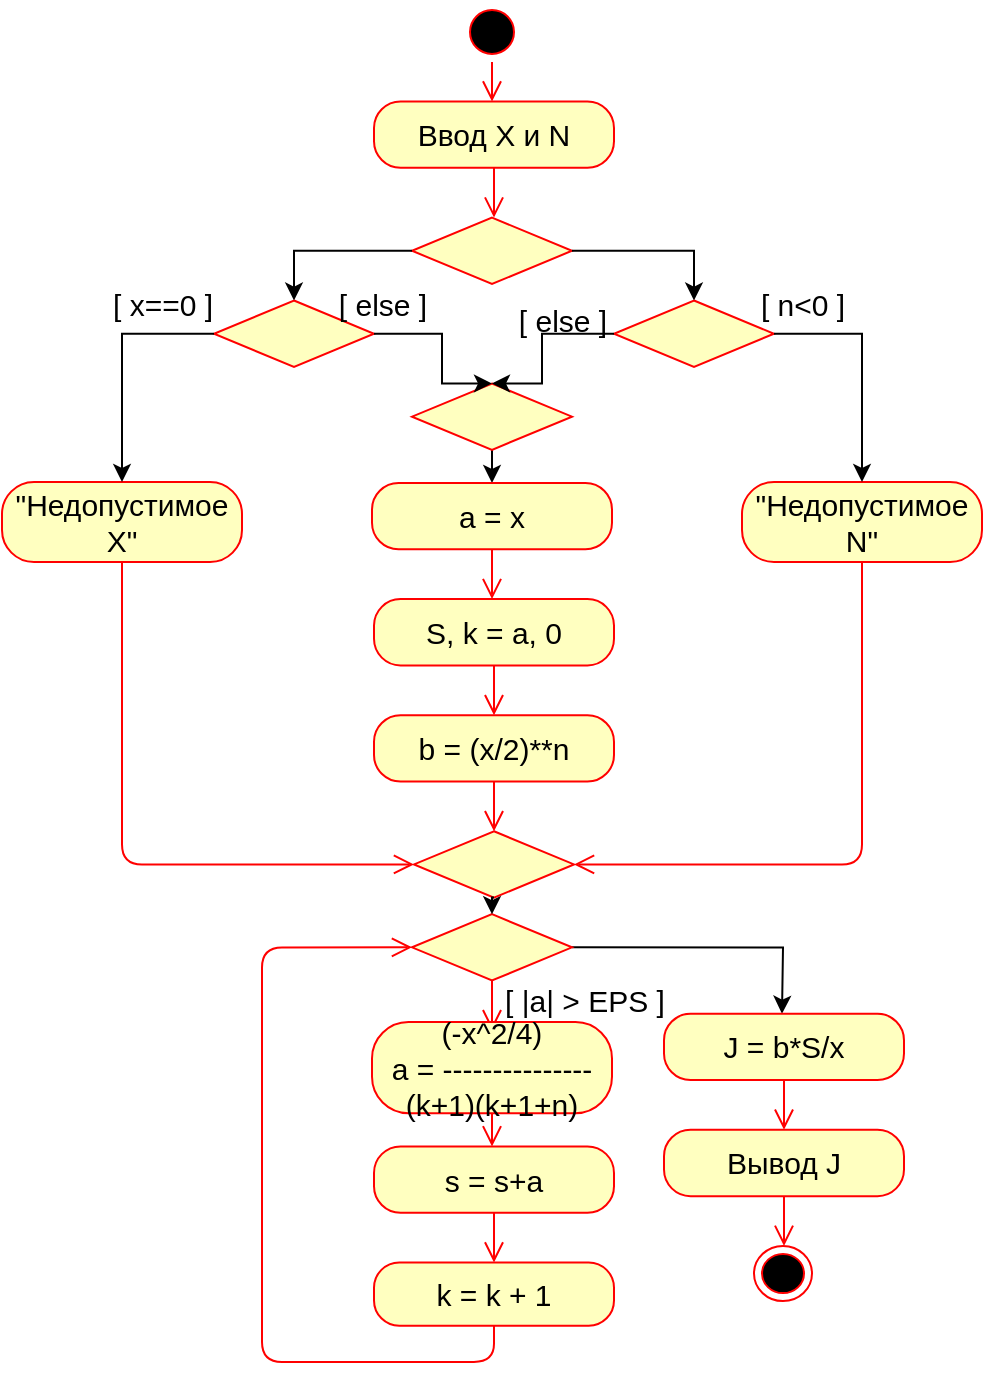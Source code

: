 <mxfile version="14.6.6" type="device"><diagram name="Page-1" id="e7e014a7-5840-1c2e-5031-d8a46d1fe8dd"><mxGraphModel dx="1456" dy="757" grid="1" gridSize="10" guides="1" tooltips="1" connect="1" arrows="1" fold="1" page="1" pageScale="1" pageWidth="1169" pageHeight="826" background="#ffffff" math="0" shadow="0"><root><mxCell id="0"/><mxCell id="1" parent="0"/><mxCell id="k2ri6NFKGsfVW1ohAIm6-52" value="&quot;Недопустимое Х&quot;" style="rounded=1;whiteSpace=wrap;html=1;arcSize=40;fontColor=#000000;fillColor=#ffffc0;strokeColor=#ff0000;fontSize=15;" vertex="1" parent="1"><mxGeometry x="50" y="270" width="120" height="40" as="geometry"/></mxCell><mxCell id="k2ri6NFKGsfVW1ohAIm6-62" value="&quot;Недопустимое N&quot;" style="rounded=1;whiteSpace=wrap;html=1;arcSize=40;fontColor=#000000;fillColor=#ffffc0;strokeColor=#ff0000;fontSize=15;" vertex="1" parent="1"><mxGeometry x="420" y="270" width="120" height="40" as="geometry"/></mxCell><mxCell id="k2ri6NFKGsfVW1ohAIm6-96" value="" style="group" vertex="1" connectable="0" parent="1"><mxGeometry x="95" y="30" width="406" height="680" as="geometry"/></mxCell><mxCell id="k2ri6NFKGsfVW1ohAIm6-41" value="" style="ellipse;html=1;shape=startState;fillColor=#000000;strokeColor=#ff0000;fontSize=15;" vertex="1" parent="k2ri6NFKGsfVW1ohAIm6-96"><mxGeometry x="185" width="30" height="30" as="geometry"/></mxCell><mxCell id="k2ri6NFKGsfVW1ohAIm6-42" value="" style="edgeStyle=orthogonalEdgeStyle;html=1;verticalAlign=bottom;endArrow=open;endSize=8;strokeColor=#ff0000;fontSize=15;" edge="1" source="k2ri6NFKGsfVW1ohAIm6-41" parent="k2ri6NFKGsfVW1ohAIm6-96"><mxGeometry relative="1" as="geometry"><mxPoint x="200" y="49.756" as="targetPoint"/></mxGeometry></mxCell><mxCell id="k2ri6NFKGsfVW1ohAIm6-43" value="Ввод Х и N" style="rounded=1;whiteSpace=wrap;html=1;arcSize=40;fontColor=#000000;fillColor=#ffffc0;strokeColor=#ff0000;fontSize=15;" vertex="1" parent="k2ri6NFKGsfVW1ohAIm6-96"><mxGeometry x="141" y="49.756" width="120" height="33.171" as="geometry"/></mxCell><mxCell id="k2ri6NFKGsfVW1ohAIm6-44" value="" style="edgeStyle=orthogonalEdgeStyle;html=1;verticalAlign=bottom;endArrow=open;endSize=8;strokeColor=#ff0000;fontSize=15;" edge="1" source="k2ri6NFKGsfVW1ohAIm6-43" parent="k2ri6NFKGsfVW1ohAIm6-96"><mxGeometry relative="1" as="geometry"><mxPoint x="201" y="107.805" as="targetPoint"/></mxGeometry></mxCell><mxCell id="k2ri6NFKGsfVW1ohAIm6-45" value="" style="rhombus;whiteSpace=wrap;html=1;fillColor=#ffffc0;strokeColor=#ff0000;fontSize=15;" vertex="1" parent="k2ri6NFKGsfVW1ohAIm6-96"><mxGeometry x="160" y="107.805" width="80" height="33.171" as="geometry"/></mxCell><mxCell id="k2ri6NFKGsfVW1ohAIm6-48" value="" style="rhombus;whiteSpace=wrap;html=1;fillColor=#ffffc0;strokeColor=#ff0000;fontSize=15;" vertex="1" parent="k2ri6NFKGsfVW1ohAIm6-96"><mxGeometry x="61" y="149.268" width="80" height="33.171" as="geometry"/></mxCell><mxCell id="k2ri6NFKGsfVW1ohAIm6-49" value="" style="edgeStyle=orthogonalEdgeStyle;rounded=0;orthogonalLoop=1;jettySize=auto;html=1;fontSize=15;" edge="1" parent="k2ri6NFKGsfVW1ohAIm6-96" source="k2ri6NFKGsfVW1ohAIm6-45" target="k2ri6NFKGsfVW1ohAIm6-48"><mxGeometry relative="1" as="geometry"/></mxCell><mxCell id="k2ri6NFKGsfVW1ohAIm6-50" value="" style="rhombus;whiteSpace=wrap;html=1;fillColor=#ffffc0;strokeColor=#ff0000;fontSize=15;" vertex="1" parent="k2ri6NFKGsfVW1ohAIm6-96"><mxGeometry x="261" y="149.268" width="80" height="33.171" as="geometry"/></mxCell><mxCell id="k2ri6NFKGsfVW1ohAIm6-51" value="" style="edgeStyle=orthogonalEdgeStyle;rounded=0;orthogonalLoop=1;jettySize=auto;html=1;fontSize=15;" edge="1" parent="k2ri6NFKGsfVW1ohAIm6-96" source="k2ri6NFKGsfVW1ohAIm6-45" target="k2ri6NFKGsfVW1ohAIm6-50"><mxGeometry relative="1" as="geometry"/></mxCell><mxCell id="k2ri6NFKGsfVW1ohAIm6-66" style="edgeStyle=orthogonalEdgeStyle;rounded=0;orthogonalLoop=1;jettySize=auto;html=1;exitX=0.5;exitY=1;exitDx=0;exitDy=0;fontSize=15;" edge="1" parent="k2ri6NFKGsfVW1ohAIm6-96" source="k2ri6NFKGsfVW1ohAIm6-57"><mxGeometry relative="1" as="geometry"><mxPoint x="200" y="240.488" as="targetPoint"/><Array as="points"><mxPoint x="200" y="240.488"/><mxPoint x="200" y="240.488"/></Array></mxGeometry></mxCell><mxCell id="k2ri6NFKGsfVW1ohAIm6-57" value="" style="rhombus;whiteSpace=wrap;html=1;fillColor=#ffffc0;strokeColor=#ff0000;fontSize=15;" vertex="1" parent="k2ri6NFKGsfVW1ohAIm6-96"><mxGeometry x="160" y="190.732" width="80" height="33.171" as="geometry"/></mxCell><mxCell id="k2ri6NFKGsfVW1ohAIm6-60" style="edgeStyle=orthogonalEdgeStyle;rounded=0;orthogonalLoop=1;jettySize=auto;html=1;exitX=1;exitY=0.5;exitDx=0;exitDy=0;entryX=0.5;entryY=0;entryDx=0;entryDy=0;fontSize=15;" edge="1" parent="k2ri6NFKGsfVW1ohAIm6-96" source="k2ri6NFKGsfVW1ohAIm6-48" target="k2ri6NFKGsfVW1ohAIm6-57"><mxGeometry relative="1" as="geometry"><mxPoint x="141" y="140.976" as="sourcePoint"/><Array as="points"><mxPoint x="175" y="165.854"/><mxPoint x="175" y="190.732"/></Array></mxGeometry></mxCell><mxCell id="k2ri6NFKGsfVW1ohAIm6-61" style="edgeStyle=orthogonalEdgeStyle;rounded=0;orthogonalLoop=1;jettySize=auto;html=1;exitX=0;exitY=0.5;exitDx=0;exitDy=0;entryX=0.5;entryY=0;entryDx=0;entryDy=0;fontSize=15;" edge="1" parent="k2ri6NFKGsfVW1ohAIm6-96" source="k2ri6NFKGsfVW1ohAIm6-50" target="k2ri6NFKGsfVW1ohAIm6-57"><mxGeometry relative="1" as="geometry"><mxPoint x="261" y="140.976" as="sourcePoint"/><Array as="points"><mxPoint x="225" y="165.854"/><mxPoint x="225" y="190.732"/></Array></mxGeometry></mxCell><mxCell id="k2ri6NFKGsfVW1ohAIm6-67" value="a = x" style="rounded=1;whiteSpace=wrap;html=1;arcSize=40;fontColor=#000000;fillColor=#ffffc0;strokeColor=#ff0000;fontSize=15;" vertex="1" parent="k2ri6NFKGsfVW1ohAIm6-96"><mxGeometry x="140" y="240.488" width="120" height="33.171" as="geometry"/></mxCell><mxCell id="k2ri6NFKGsfVW1ohAIm6-68" value="" style="edgeStyle=orthogonalEdgeStyle;html=1;verticalAlign=bottom;endArrow=open;endSize=8;strokeColor=#ff0000;fontSize=15;" edge="1" source="k2ri6NFKGsfVW1ohAIm6-67" parent="k2ri6NFKGsfVW1ohAIm6-96"><mxGeometry relative="1" as="geometry"><mxPoint x="200" y="298.537" as="targetPoint"/></mxGeometry></mxCell><mxCell id="k2ri6NFKGsfVW1ohAIm6-69" value="S, k = a, 0" style="rounded=1;whiteSpace=wrap;html=1;arcSize=40;fontColor=#000000;fillColor=#ffffc0;strokeColor=#ff0000;fontSize=15;" vertex="1" parent="k2ri6NFKGsfVW1ohAIm6-96"><mxGeometry x="141" y="298.537" width="120" height="33.171" as="geometry"/></mxCell><mxCell id="k2ri6NFKGsfVW1ohAIm6-70" value="" style="edgeStyle=orthogonalEdgeStyle;html=1;verticalAlign=bottom;endArrow=open;endSize=8;strokeColor=#ff0000;fontSize=15;" edge="1" parent="k2ri6NFKGsfVW1ohAIm6-96" source="k2ri6NFKGsfVW1ohAIm6-69"><mxGeometry relative="1" as="geometry"><mxPoint x="201" y="356.585" as="targetPoint"/></mxGeometry></mxCell><mxCell id="k2ri6NFKGsfVW1ohAIm6-71" value="b = (x/2)**n" style="rounded=1;whiteSpace=wrap;html=1;arcSize=40;fontColor=#000000;fillColor=#ffffc0;strokeColor=#ff0000;fontSize=15;" vertex="1" parent="k2ri6NFKGsfVW1ohAIm6-96"><mxGeometry x="141" y="356.585" width="120" height="33.171" as="geometry"/></mxCell><mxCell id="k2ri6NFKGsfVW1ohAIm6-72" value="" style="edgeStyle=orthogonalEdgeStyle;html=1;verticalAlign=bottom;endArrow=open;endSize=8;strokeColor=#ff0000;fontSize=15;" edge="1" parent="k2ri6NFKGsfVW1ohAIm6-96" source="k2ri6NFKGsfVW1ohAIm6-71"><mxGeometry relative="1" as="geometry"><mxPoint x="201" y="414.634" as="targetPoint"/></mxGeometry></mxCell><mxCell id="k2ri6NFKGsfVW1ohAIm6-73" value="" style="rhombus;whiteSpace=wrap;html=1;fillColor=#ffffc0;strokeColor=#ff0000;fontSize=15;" vertex="1" parent="k2ri6NFKGsfVW1ohAIm6-96"><mxGeometry x="161" y="414.634" width="80" height="33.171" as="geometry"/></mxCell><mxCell id="k2ri6NFKGsfVW1ohAIm6-84" style="edgeStyle=orthogonalEdgeStyle;rounded=0;orthogonalLoop=1;jettySize=auto;html=1;exitX=1;exitY=0.5;exitDx=0;exitDy=0;fontSize=15;" edge="1" parent="k2ri6NFKGsfVW1ohAIm6-96" source="k2ri6NFKGsfVW1ohAIm6-74"><mxGeometry relative="1" as="geometry"><mxPoint x="345" y="505.854" as="targetPoint"/></mxGeometry></mxCell><mxCell id="k2ri6NFKGsfVW1ohAIm6-74" value="" style="rhombus;whiteSpace=wrap;html=1;fillColor=#ffffc0;strokeColor=#ff0000;fontSize=15;" vertex="1" parent="k2ri6NFKGsfVW1ohAIm6-96"><mxGeometry x="160" y="456.098" width="80" height="33.171" as="geometry"/></mxCell><mxCell id="k2ri6NFKGsfVW1ohAIm6-77" style="edgeStyle=orthogonalEdgeStyle;rounded=0;orthogonalLoop=1;jettySize=auto;html=1;exitX=0.5;exitY=1;exitDx=0;exitDy=0;entryX=0.5;entryY=0;entryDx=0;entryDy=0;fontSize=15;" edge="1" parent="k2ri6NFKGsfVW1ohAIm6-96" source="k2ri6NFKGsfVW1ohAIm6-73" target="k2ri6NFKGsfVW1ohAIm6-74"><mxGeometry relative="1" as="geometry"/></mxCell><mxCell id="k2ri6NFKGsfVW1ohAIm6-76" value="" style="edgeStyle=orthogonalEdgeStyle;html=1;align=left;verticalAlign=top;endArrow=open;endSize=8;strokeColor=#ff0000;fontSize=15;" edge="1" source="k2ri6NFKGsfVW1ohAIm6-74" parent="k2ri6NFKGsfVW1ohAIm6-96"><mxGeometry x="-0.667" y="25" relative="1" as="geometry"><mxPoint x="200" y="514.146" as="targetPoint"/><Array as="points"><mxPoint x="200" y="514.146"/><mxPoint x="200" y="514.146"/></Array><mxPoint as="offset"/></mxGeometry></mxCell><mxCell id="k2ri6NFKGsfVW1ohAIm6-78" value="(-x^2/4)&lt;br style=&quot;font-size: 15px&quot;&gt;a = ---------------&lt;br style=&quot;font-size: 15px&quot;&gt;(k+1)(k+1+n)" style="rounded=1;whiteSpace=wrap;html=1;arcSize=40;fontColor=#000000;fillColor=#ffffc0;strokeColor=#ff0000;fontSize=15;" vertex="1" parent="k2ri6NFKGsfVW1ohAIm6-96"><mxGeometry x="140" y="510" width="120" height="45.61" as="geometry"/></mxCell><mxCell id="k2ri6NFKGsfVW1ohAIm6-79" value="" style="edgeStyle=orthogonalEdgeStyle;html=1;verticalAlign=bottom;endArrow=open;endSize=8;strokeColor=#ff0000;fontSize=15;" edge="1" parent="k2ri6NFKGsfVW1ohAIm6-96" source="k2ri6NFKGsfVW1ohAIm6-78"><mxGeometry relative="1" as="geometry"><mxPoint x="200" y="572.195" as="targetPoint"/></mxGeometry></mxCell><mxCell id="k2ri6NFKGsfVW1ohAIm6-80" value="s = s+a" style="rounded=1;whiteSpace=wrap;html=1;arcSize=40;fontColor=#000000;fillColor=#ffffc0;strokeColor=#ff0000;fontSize=15;" vertex="1" parent="k2ri6NFKGsfVW1ohAIm6-96"><mxGeometry x="141" y="572.195" width="120" height="33.171" as="geometry"/></mxCell><mxCell id="k2ri6NFKGsfVW1ohAIm6-81" value="" style="edgeStyle=orthogonalEdgeStyle;html=1;verticalAlign=bottom;endArrow=open;endSize=8;strokeColor=#ff0000;fontSize=15;" edge="1" parent="k2ri6NFKGsfVW1ohAIm6-96" source="k2ri6NFKGsfVW1ohAIm6-80"><mxGeometry relative="1" as="geometry"><mxPoint x="201" y="630.244" as="targetPoint"/></mxGeometry></mxCell><mxCell id="k2ri6NFKGsfVW1ohAIm6-82" value="k = k + 1" style="rounded=1;whiteSpace=wrap;html=1;arcSize=40;fontColor=#000000;fillColor=#ffffc0;strokeColor=#ff0000;fontSize=15;" vertex="1" parent="k2ri6NFKGsfVW1ohAIm6-96"><mxGeometry x="141" y="630.242" width="120" height="31.625" as="geometry"/></mxCell><mxCell id="k2ri6NFKGsfVW1ohAIm6-83" value="" style="edgeStyle=orthogonalEdgeStyle;html=1;verticalAlign=bottom;endArrow=open;endSize=8;strokeColor=#ff0000;entryX=0;entryY=0.5;entryDx=0;entryDy=0;fontSize=15;" edge="1" parent="k2ri6NFKGsfVW1ohAIm6-96" source="k2ri6NFKGsfVW1ohAIm6-82" target="k2ri6NFKGsfVW1ohAIm6-74"><mxGeometry relative="1" as="geometry"><mxPoint x="155" y="472.683" as="targetPoint"/><Array as="points"><mxPoint x="201" y="680"/><mxPoint x="85" y="680"/><mxPoint x="85" y="472.683"/></Array></mxGeometry></mxCell><mxCell id="k2ri6NFKGsfVW1ohAIm6-85" value="J = b*S/x" style="rounded=1;whiteSpace=wrap;html=1;arcSize=40;fontColor=#000000;fillColor=#ffffc0;strokeColor=#ff0000;fontSize=15;" vertex="1" parent="k2ri6NFKGsfVW1ohAIm6-96"><mxGeometry x="286" y="505.854" width="120" height="33.171" as="geometry"/></mxCell><mxCell id="k2ri6NFKGsfVW1ohAIm6-86" value="" style="edgeStyle=orthogonalEdgeStyle;html=1;verticalAlign=bottom;endArrow=open;endSize=8;strokeColor=#ff0000;fontSize=15;" edge="1" source="k2ri6NFKGsfVW1ohAIm6-85" parent="k2ri6NFKGsfVW1ohAIm6-96"><mxGeometry relative="1" as="geometry"><mxPoint x="346" y="563.902" as="targetPoint"/></mxGeometry></mxCell><mxCell id="k2ri6NFKGsfVW1ohAIm6-87" value="" style="ellipse;html=1;shape=endState;fillColor=#000000;strokeColor=#ff0000;fontSize=15;" vertex="1" parent="k2ri6NFKGsfVW1ohAIm6-96"><mxGeometry x="331" y="621.946" width="29" height="27.606" as="geometry"/></mxCell><mxCell id="k2ri6NFKGsfVW1ohAIm6-88" value="[ x==0 ]" style="text;html=1;align=center;verticalAlign=middle;resizable=0;points=[];autosize=1;strokeColor=none;fontSize=15;" vertex="1" parent="k2ri6NFKGsfVW1ohAIm6-96"><mxGeometry y="140.976" width="70" height="20" as="geometry"/></mxCell><mxCell id="k2ri6NFKGsfVW1ohAIm6-89" value="[ else ]" style="text;html=1;align=center;verticalAlign=middle;resizable=0;points=[];autosize=1;strokeColor=none;fontSize=15;" vertex="1" parent="k2ri6NFKGsfVW1ohAIm6-96"><mxGeometry x="115" y="140.976" width="60" height="20" as="geometry"/></mxCell><mxCell id="k2ri6NFKGsfVW1ohAIm6-90" value="[ else ]" style="text;html=1;align=center;verticalAlign=middle;resizable=0;points=[];autosize=1;strokeColor=none;fontSize=15;" vertex="1" parent="k2ri6NFKGsfVW1ohAIm6-96"><mxGeometry x="205" y="149.268" width="60" height="20" as="geometry"/></mxCell><mxCell id="k2ri6NFKGsfVW1ohAIm6-91" value="[ n&amp;lt;0 ]" style="text;html=1;align=center;verticalAlign=middle;resizable=0;points=[];autosize=1;strokeColor=none;fontSize=15;" vertex="1" parent="k2ri6NFKGsfVW1ohAIm6-96"><mxGeometry x="325" y="140.976" width="60" height="20" as="geometry"/></mxCell><mxCell id="k2ri6NFKGsfVW1ohAIm6-92" value="[ |a| &amp;gt; EPS ]" style="text;html=1;align=center;verticalAlign=middle;resizable=0;points=[];autosize=1;strokeColor=none;fontSize=15;" vertex="1" parent="k2ri6NFKGsfVW1ohAIm6-96"><mxGeometry x="196" y="489.268" width="100" height="20" as="geometry"/></mxCell><mxCell id="k2ri6NFKGsfVW1ohAIm6-93" value="Вывод J" style="rounded=1;whiteSpace=wrap;html=1;arcSize=40;fontColor=#000000;fillColor=#ffffc0;strokeColor=#ff0000;fontSize=15;" vertex="1" parent="k2ri6NFKGsfVW1ohAIm6-96"><mxGeometry x="286" y="563.902" width="120" height="33.171" as="geometry"/></mxCell><mxCell id="k2ri6NFKGsfVW1ohAIm6-94" value="" style="edgeStyle=orthogonalEdgeStyle;html=1;verticalAlign=bottom;endArrow=open;endSize=8;strokeColor=#ff0000;fontSize=15;" edge="1" parent="k2ri6NFKGsfVW1ohAIm6-96" source="k2ri6NFKGsfVW1ohAIm6-93"><mxGeometry relative="1" as="geometry"><mxPoint x="346" y="621.951" as="targetPoint"/></mxGeometry></mxCell><mxCell id="k2ri6NFKGsfVW1ohAIm6-54" style="edgeStyle=orthogonalEdgeStyle;rounded=0;orthogonalLoop=1;jettySize=auto;html=1;exitX=0;exitY=0.5;exitDx=0;exitDy=0;fontSize=15;" edge="1" parent="1" source="k2ri6NFKGsfVW1ohAIm6-48" target="k2ri6NFKGsfVW1ohAIm6-52"><mxGeometry relative="1" as="geometry"/></mxCell><mxCell id="k2ri6NFKGsfVW1ohAIm6-64" style="edgeStyle=orthogonalEdgeStyle;rounded=0;orthogonalLoop=1;jettySize=auto;html=1;exitX=1;exitY=0.5;exitDx=0;exitDy=0;entryX=0.5;entryY=0;entryDx=0;entryDy=0;fontSize=15;" edge="1" parent="1" source="k2ri6NFKGsfVW1ohAIm6-50" target="k2ri6NFKGsfVW1ohAIm6-62"><mxGeometry relative="1" as="geometry"/></mxCell><mxCell id="k2ri6NFKGsfVW1ohAIm6-53" value="" style="edgeStyle=orthogonalEdgeStyle;html=1;verticalAlign=bottom;endArrow=open;endSize=8;strokeColor=#ff0000;entryX=0;entryY=0.5;entryDx=0;entryDy=0;fontSize=15;" edge="1" source="k2ri6NFKGsfVW1ohAIm6-52" parent="1" target="k2ri6NFKGsfVW1ohAIm6-73"><mxGeometry relative="1" as="geometry"><mxPoint x="15" y="300" as="targetPoint"/><Array as="points"><mxPoint x="110" y="461"/></Array></mxGeometry></mxCell><mxCell id="k2ri6NFKGsfVW1ohAIm6-63" value="" style="edgeStyle=orthogonalEdgeStyle;html=1;verticalAlign=bottom;endArrow=open;endSize=8;strokeColor=#ff0000;entryX=1;entryY=0.5;entryDx=0;entryDy=0;fontSize=15;" edge="1" parent="1" source="k2ri6NFKGsfVW1ohAIm6-62" target="k2ri6NFKGsfVW1ohAIm6-73"><mxGeometry relative="1" as="geometry"><mxPoint x="245" y="520" as="targetPoint"/><Array as="points"><mxPoint x="480" y="461"/></Array></mxGeometry></mxCell></root></mxGraphModel></diagram></mxfile>